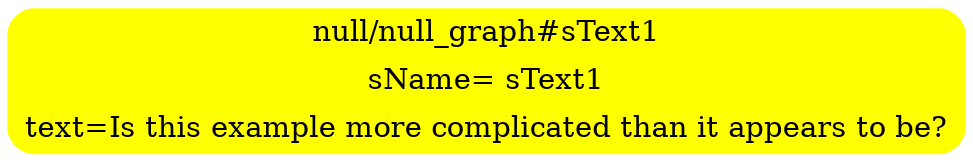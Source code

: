digraph G {
ordering=out;
{
rank=max;
<null/null_graph#sText1>[shape=Mrecord,color=yellow,style=filled,label="{{null/null_graph#sText1}|{sName= sText1}|{text=Is this example more complicated than it appears to be?}}"];
}
}
